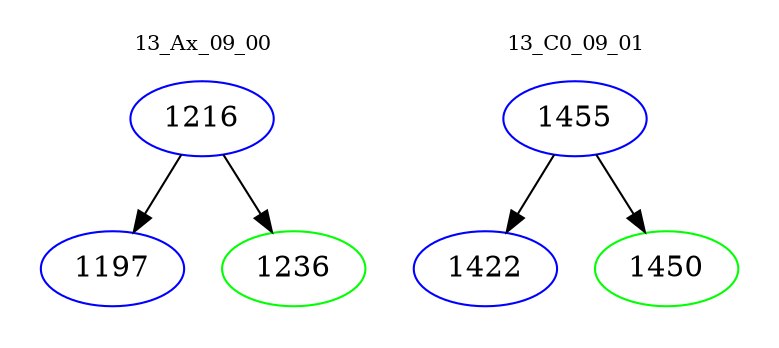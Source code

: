 digraph{
subgraph cluster_0 {
color = white
label = "13_Ax_09_00";
fontsize=10;
T0_1216 [label="1216", color="blue"]
T0_1216 -> T0_1197 [color="black"]
T0_1197 [label="1197", color="blue"]
T0_1216 -> T0_1236 [color="black"]
T0_1236 [label="1236", color="green"]
}
subgraph cluster_1 {
color = white
label = "13_C0_09_01";
fontsize=10;
T1_1455 [label="1455", color="blue"]
T1_1455 -> T1_1422 [color="black"]
T1_1422 [label="1422", color="blue"]
T1_1455 -> T1_1450 [color="black"]
T1_1450 [label="1450", color="green"]
}
}
